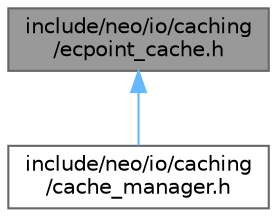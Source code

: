 digraph "include/neo/io/caching/ecpoint_cache.h"
{
 // LATEX_PDF_SIZE
  bgcolor="transparent";
  edge [fontname=Helvetica,fontsize=10,labelfontname=Helvetica,labelfontsize=10];
  node [fontname=Helvetica,fontsize=10,shape=box,height=0.2,width=0.4];
  Node1 [id="Node000001",label="include/neo/io/caching\l/ecpoint_cache.h",height=0.2,width=0.4,color="gray40", fillcolor="grey60", style="filled", fontcolor="black",tooltip=" "];
  Node1 -> Node2 [id="edge1_Node000001_Node000002",dir="back",color="steelblue1",style="solid",tooltip=" "];
  Node2 [id="Node000002",label="include/neo/io/caching\l/cache_manager.h",height=0.2,width=0.4,color="grey40", fillcolor="white", style="filled",URL="$cache__manager_8h.html",tooltip=" "];
}
